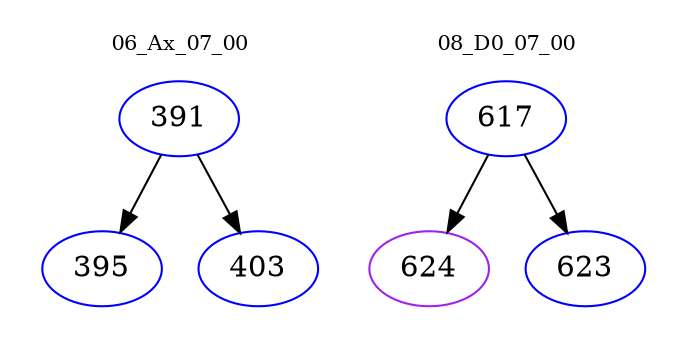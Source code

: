 digraph{
subgraph cluster_0 {
color = white
label = "06_Ax_07_00";
fontsize=10;
T0_391 [label="391", color="blue"]
T0_391 -> T0_395 [color="black"]
T0_395 [label="395", color="blue"]
T0_391 -> T0_403 [color="black"]
T0_403 [label="403", color="blue"]
}
subgraph cluster_1 {
color = white
label = "08_D0_07_00";
fontsize=10;
T1_617 [label="617", color="blue"]
T1_617 -> T1_624 [color="black"]
T1_624 [label="624", color="purple"]
T1_617 -> T1_623 [color="black"]
T1_623 [label="623", color="blue"]
}
}

